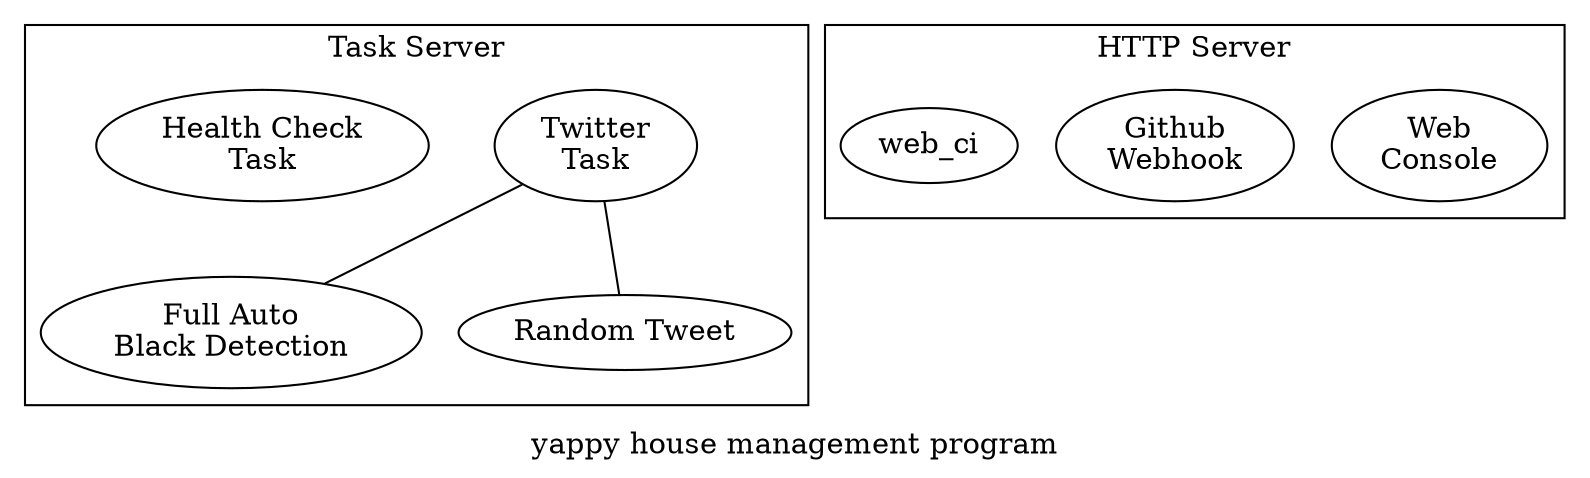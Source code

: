 graph graphname {
	graph [
		charset = "UTF-8",
		label = "yappy house management program",
	];

	task_twit [label="Twitter\nTask"];
	twit_fabd [label="Full Auto\nBlack Detection"];
	twit_rand [label="Random Tweet"];
	task_health [label="Health Check\nTask"];
	web_console [label="Web\nConsole"];
	web_github [label="Github\nWebhook"];

	subgraph cluster_ts {
		label="Task Server";
		task_twit -- twit_fabd;
		task_twit -- twit_rand;
		task_health;
	}
	subgraph cluster_web {
		label="HTTP Server";
		web_console;
		web_github;
		web_ci;
	}
}

